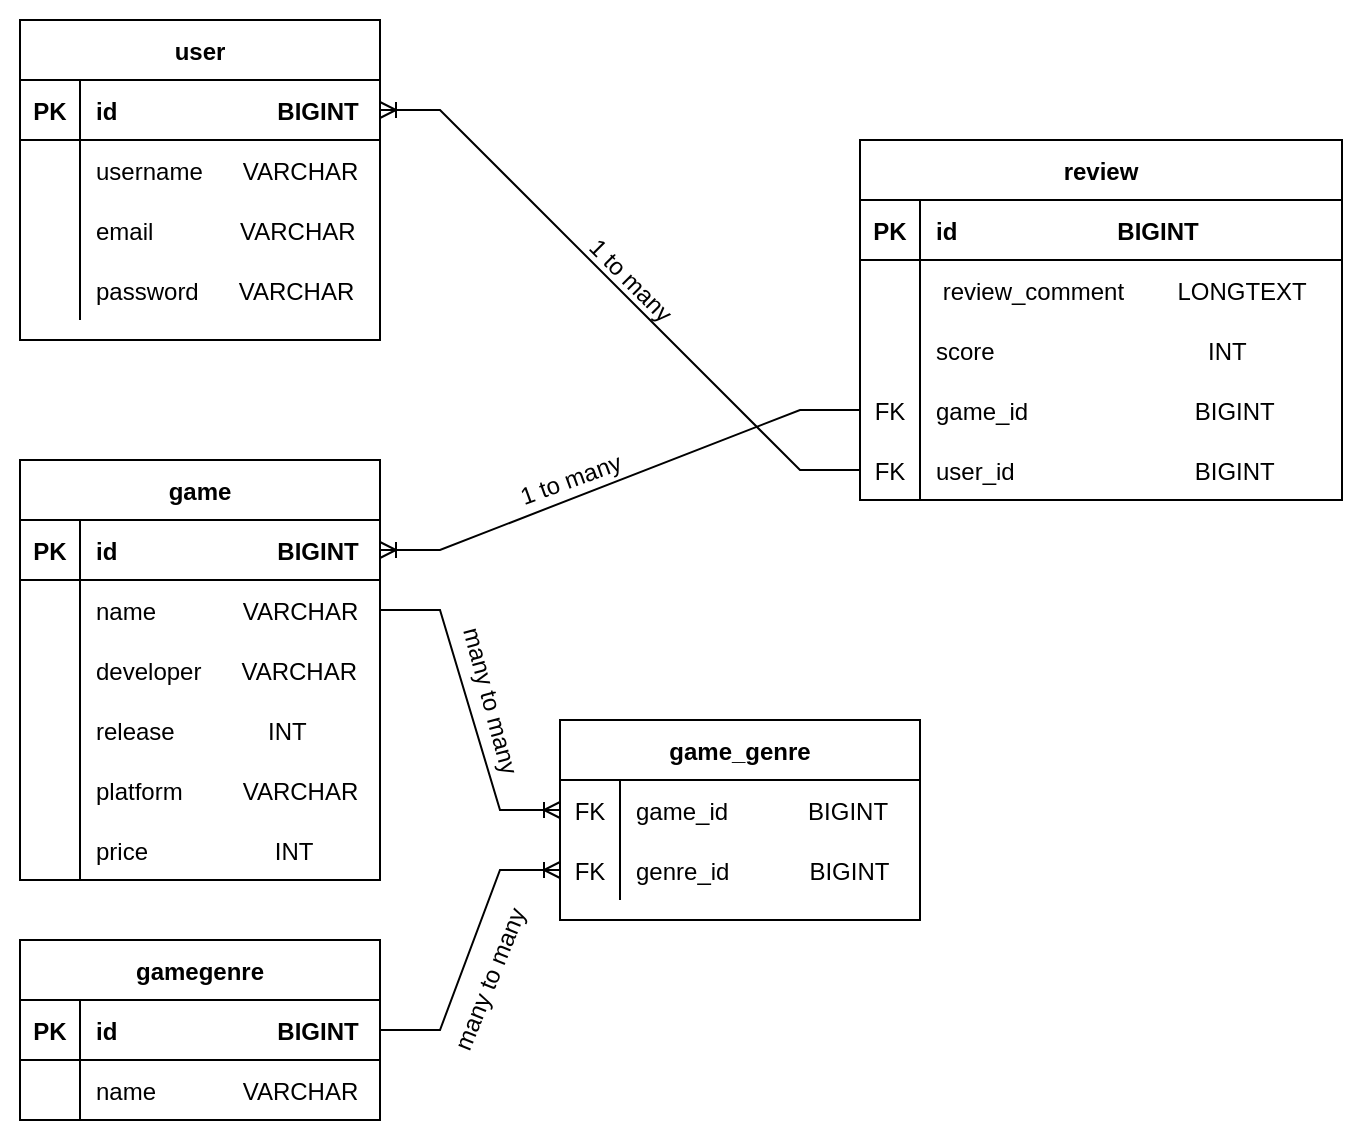 <mxfile version="19.0.0" type="device"><diagram id="A1Zt_iqOdL5j6Fh1JRnp" name="Page-1"><mxGraphModel dx="1185" dy="588" grid="1" gridSize="10" guides="1" tooltips="1" connect="1" arrows="1" fold="1" page="1" pageScale="1" pageWidth="827" pageHeight="1169" math="0" shadow="0"><root><mxCell id="0"/><mxCell id="1" parent="0"/><mxCell id="S14tOCY_d3rEvgsKAk6B-110" value="" style="rounded=0;whiteSpace=wrap;html=1;fontColor=none;strokeColor=none;" vertex="1" parent="1"><mxGeometry x="10" y="50" width="680" height="570" as="geometry"/></mxCell><mxCell id="S14tOCY_d3rEvgsKAk6B-5" value="user" style="shape=table;startSize=30;container=1;collapsible=1;childLayout=tableLayout;fixedRows=1;rowLines=0;fontStyle=1;align=center;resizeLast=1;" vertex="1" parent="1"><mxGeometry x="20" y="60" width="180" height="160" as="geometry"/></mxCell><mxCell id="S14tOCY_d3rEvgsKAk6B-6" value="" style="shape=tableRow;horizontal=0;startSize=0;swimlaneHead=0;swimlaneBody=0;fillColor=none;collapsible=0;dropTarget=0;points=[[0,0.5],[1,0.5]];portConstraint=eastwest;top=0;left=0;right=0;bottom=1;" vertex="1" parent="S14tOCY_d3rEvgsKAk6B-5"><mxGeometry y="30" width="180" height="30" as="geometry"/></mxCell><mxCell id="S14tOCY_d3rEvgsKAk6B-7" value="PK" style="shape=partialRectangle;connectable=0;fillColor=none;top=0;left=0;bottom=0;right=0;fontStyle=1;overflow=hidden;" vertex="1" parent="S14tOCY_d3rEvgsKAk6B-6"><mxGeometry width="30" height="30" as="geometry"><mxRectangle width="30" height="30" as="alternateBounds"/></mxGeometry></mxCell><mxCell id="S14tOCY_d3rEvgsKAk6B-8" value="id                        BIGINT" style="shape=partialRectangle;connectable=0;fillColor=none;top=0;left=0;bottom=0;right=0;align=left;spacingLeft=6;fontStyle=1;overflow=hidden;" vertex="1" parent="S14tOCY_d3rEvgsKAk6B-6"><mxGeometry x="30" width="150" height="30" as="geometry"><mxRectangle width="150" height="30" as="alternateBounds"/></mxGeometry></mxCell><mxCell id="S14tOCY_d3rEvgsKAk6B-9" value="" style="shape=tableRow;horizontal=0;startSize=0;swimlaneHead=0;swimlaneBody=0;fillColor=none;collapsible=0;dropTarget=0;points=[[0,0.5],[1,0.5]];portConstraint=eastwest;top=0;left=0;right=0;bottom=0;" vertex="1" parent="S14tOCY_d3rEvgsKAk6B-5"><mxGeometry y="60" width="180" height="30" as="geometry"/></mxCell><mxCell id="S14tOCY_d3rEvgsKAk6B-10" value="" style="shape=partialRectangle;connectable=0;fillColor=none;top=0;left=0;bottom=0;right=0;editable=1;overflow=hidden;" vertex="1" parent="S14tOCY_d3rEvgsKAk6B-9"><mxGeometry width="30" height="30" as="geometry"><mxRectangle width="30" height="30" as="alternateBounds"/></mxGeometry></mxCell><mxCell id="S14tOCY_d3rEvgsKAk6B-11" value="username      VARCHAR" style="shape=partialRectangle;connectable=0;fillColor=none;top=0;left=0;bottom=0;right=0;align=left;spacingLeft=6;overflow=hidden;" vertex="1" parent="S14tOCY_d3rEvgsKAk6B-9"><mxGeometry x="30" width="150" height="30" as="geometry"><mxRectangle width="150" height="30" as="alternateBounds"/></mxGeometry></mxCell><mxCell id="S14tOCY_d3rEvgsKAk6B-12" value="" style="shape=tableRow;horizontal=0;startSize=0;swimlaneHead=0;swimlaneBody=0;fillColor=none;collapsible=0;dropTarget=0;points=[[0,0.5],[1,0.5]];portConstraint=eastwest;top=0;left=0;right=0;bottom=0;" vertex="1" parent="S14tOCY_d3rEvgsKAk6B-5"><mxGeometry y="90" width="180" height="30" as="geometry"/></mxCell><mxCell id="S14tOCY_d3rEvgsKAk6B-13" value="" style="shape=partialRectangle;connectable=0;fillColor=none;top=0;left=0;bottom=0;right=0;editable=1;overflow=hidden;" vertex="1" parent="S14tOCY_d3rEvgsKAk6B-12"><mxGeometry width="30" height="30" as="geometry"><mxRectangle width="30" height="30" as="alternateBounds"/></mxGeometry></mxCell><mxCell id="S14tOCY_d3rEvgsKAk6B-14" value="email             VARCHAR" style="shape=partialRectangle;connectable=0;fillColor=none;top=0;left=0;bottom=0;right=0;align=left;spacingLeft=6;overflow=hidden;" vertex="1" parent="S14tOCY_d3rEvgsKAk6B-12"><mxGeometry x="30" width="150" height="30" as="geometry"><mxRectangle width="150" height="30" as="alternateBounds"/></mxGeometry></mxCell><mxCell id="S14tOCY_d3rEvgsKAk6B-15" value="" style="shape=tableRow;horizontal=0;startSize=0;swimlaneHead=0;swimlaneBody=0;fillColor=none;collapsible=0;dropTarget=0;points=[[0,0.5],[1,0.5]];portConstraint=eastwest;top=0;left=0;right=0;bottom=0;" vertex="1" parent="S14tOCY_d3rEvgsKAk6B-5"><mxGeometry y="120" width="180" height="30" as="geometry"/></mxCell><mxCell id="S14tOCY_d3rEvgsKAk6B-16" value="" style="shape=partialRectangle;connectable=0;fillColor=none;top=0;left=0;bottom=0;right=0;editable=1;overflow=hidden;" vertex="1" parent="S14tOCY_d3rEvgsKAk6B-15"><mxGeometry width="30" height="30" as="geometry"><mxRectangle width="30" height="30" as="alternateBounds"/></mxGeometry></mxCell><mxCell id="S14tOCY_d3rEvgsKAk6B-17" value="password      VARCHAR" style="shape=partialRectangle;connectable=0;fillColor=none;top=0;left=0;bottom=0;right=0;align=left;spacingLeft=6;overflow=hidden;" vertex="1" parent="S14tOCY_d3rEvgsKAk6B-15"><mxGeometry x="30" width="150" height="30" as="geometry"><mxRectangle width="150" height="30" as="alternateBounds"/></mxGeometry></mxCell><mxCell id="S14tOCY_d3rEvgsKAk6B-18" value="game" style="shape=table;startSize=30;container=1;collapsible=1;childLayout=tableLayout;fixedRows=1;rowLines=0;fontStyle=1;align=center;resizeLast=1;" vertex="1" parent="1"><mxGeometry x="20" y="280" width="180" height="210" as="geometry"/></mxCell><mxCell id="S14tOCY_d3rEvgsKAk6B-19" value="" style="shape=tableRow;horizontal=0;startSize=0;swimlaneHead=0;swimlaneBody=0;fillColor=none;collapsible=0;dropTarget=0;points=[[0,0.5],[1,0.5]];portConstraint=eastwest;top=0;left=0;right=0;bottom=1;" vertex="1" parent="S14tOCY_d3rEvgsKAk6B-18"><mxGeometry y="30" width="180" height="30" as="geometry"/></mxCell><mxCell id="S14tOCY_d3rEvgsKAk6B-20" value="PK" style="shape=partialRectangle;connectable=0;fillColor=none;top=0;left=0;bottom=0;right=0;fontStyle=1;overflow=hidden;" vertex="1" parent="S14tOCY_d3rEvgsKAk6B-19"><mxGeometry width="30" height="30" as="geometry"><mxRectangle width="30" height="30" as="alternateBounds"/></mxGeometry></mxCell><mxCell id="S14tOCY_d3rEvgsKAk6B-21" value="id                        BIGINT" style="shape=partialRectangle;connectable=0;fillColor=none;top=0;left=0;bottom=0;right=0;align=left;spacingLeft=6;fontStyle=1;overflow=hidden;" vertex="1" parent="S14tOCY_d3rEvgsKAk6B-19"><mxGeometry x="30" width="150" height="30" as="geometry"><mxRectangle width="150" height="30" as="alternateBounds"/></mxGeometry></mxCell><mxCell id="S14tOCY_d3rEvgsKAk6B-22" value="" style="shape=tableRow;horizontal=0;startSize=0;swimlaneHead=0;swimlaneBody=0;fillColor=none;collapsible=0;dropTarget=0;points=[[0,0.5],[1,0.5]];portConstraint=eastwest;top=0;left=0;right=0;bottom=0;" vertex="1" parent="S14tOCY_d3rEvgsKAk6B-18"><mxGeometry y="60" width="180" height="30" as="geometry"/></mxCell><mxCell id="S14tOCY_d3rEvgsKAk6B-23" value="" style="shape=partialRectangle;connectable=0;fillColor=none;top=0;left=0;bottom=0;right=0;editable=1;overflow=hidden;" vertex="1" parent="S14tOCY_d3rEvgsKAk6B-22"><mxGeometry width="30" height="30" as="geometry"><mxRectangle width="30" height="30" as="alternateBounds"/></mxGeometry></mxCell><mxCell id="S14tOCY_d3rEvgsKAk6B-24" value="name             VARCHAR" style="shape=partialRectangle;connectable=0;fillColor=none;top=0;left=0;bottom=0;right=0;align=left;spacingLeft=6;overflow=hidden;" vertex="1" parent="S14tOCY_d3rEvgsKAk6B-22"><mxGeometry x="30" width="150" height="30" as="geometry"><mxRectangle width="150" height="30" as="alternateBounds"/></mxGeometry></mxCell><mxCell id="S14tOCY_d3rEvgsKAk6B-25" value="" style="shape=tableRow;horizontal=0;startSize=0;swimlaneHead=0;swimlaneBody=0;fillColor=none;collapsible=0;dropTarget=0;points=[[0,0.5],[1,0.5]];portConstraint=eastwest;top=0;left=0;right=0;bottom=0;" vertex="1" parent="S14tOCY_d3rEvgsKAk6B-18"><mxGeometry y="90" width="180" height="30" as="geometry"/></mxCell><mxCell id="S14tOCY_d3rEvgsKAk6B-26" value="" style="shape=partialRectangle;connectable=0;fillColor=none;top=0;left=0;bottom=0;right=0;editable=1;overflow=hidden;" vertex="1" parent="S14tOCY_d3rEvgsKAk6B-25"><mxGeometry width="30" height="30" as="geometry"><mxRectangle width="30" height="30" as="alternateBounds"/></mxGeometry></mxCell><mxCell id="S14tOCY_d3rEvgsKAk6B-27" value="developer      VARCHAR" style="shape=partialRectangle;connectable=0;fillColor=none;top=0;left=0;bottom=0;right=0;align=left;spacingLeft=6;overflow=hidden;" vertex="1" parent="S14tOCY_d3rEvgsKAk6B-25"><mxGeometry x="30" width="150" height="30" as="geometry"><mxRectangle width="150" height="30" as="alternateBounds"/></mxGeometry></mxCell><mxCell id="S14tOCY_d3rEvgsKAk6B-28" value="" style="shape=tableRow;horizontal=0;startSize=0;swimlaneHead=0;swimlaneBody=0;fillColor=none;collapsible=0;dropTarget=0;points=[[0,0.5],[1,0.5]];portConstraint=eastwest;top=0;left=0;right=0;bottom=0;" vertex="1" parent="S14tOCY_d3rEvgsKAk6B-18"><mxGeometry y="120" width="180" height="30" as="geometry"/></mxCell><mxCell id="S14tOCY_d3rEvgsKAk6B-29" value="" style="shape=partialRectangle;connectable=0;fillColor=none;top=0;left=0;bottom=0;right=0;editable=1;overflow=hidden;" vertex="1" parent="S14tOCY_d3rEvgsKAk6B-28"><mxGeometry width="30" height="30" as="geometry"><mxRectangle width="30" height="30" as="alternateBounds"/></mxGeometry></mxCell><mxCell id="S14tOCY_d3rEvgsKAk6B-30" value="release              INT" style="shape=partialRectangle;connectable=0;fillColor=none;top=0;left=0;bottom=0;right=0;align=left;spacingLeft=6;overflow=hidden;" vertex="1" parent="S14tOCY_d3rEvgsKAk6B-28"><mxGeometry x="30" width="150" height="30" as="geometry"><mxRectangle width="150" height="30" as="alternateBounds"/></mxGeometry></mxCell><mxCell id="S14tOCY_d3rEvgsKAk6B-32" style="shape=tableRow;horizontal=0;startSize=0;swimlaneHead=0;swimlaneBody=0;fillColor=none;collapsible=0;dropTarget=0;points=[[0,0.5],[1,0.5]];portConstraint=eastwest;top=0;left=0;right=0;bottom=0;" vertex="1" parent="S14tOCY_d3rEvgsKAk6B-18"><mxGeometry y="150" width="180" height="30" as="geometry"/></mxCell><mxCell id="S14tOCY_d3rEvgsKAk6B-33" style="shape=partialRectangle;connectable=0;fillColor=none;top=0;left=0;bottom=0;right=0;editable=1;overflow=hidden;" vertex="1" parent="S14tOCY_d3rEvgsKAk6B-32"><mxGeometry width="30" height="30" as="geometry"><mxRectangle width="30" height="30" as="alternateBounds"/></mxGeometry></mxCell><mxCell id="S14tOCY_d3rEvgsKAk6B-34" value="platform         VARCHAR" style="shape=partialRectangle;connectable=0;fillColor=none;top=0;left=0;bottom=0;right=0;align=left;spacingLeft=6;overflow=hidden;" vertex="1" parent="S14tOCY_d3rEvgsKAk6B-32"><mxGeometry x="30" width="150" height="30" as="geometry"><mxRectangle width="150" height="30" as="alternateBounds"/></mxGeometry></mxCell><mxCell id="S14tOCY_d3rEvgsKAk6B-35" style="shape=tableRow;horizontal=0;startSize=0;swimlaneHead=0;swimlaneBody=0;fillColor=none;collapsible=0;dropTarget=0;points=[[0,0.5],[1,0.5]];portConstraint=eastwest;top=0;left=0;right=0;bottom=0;" vertex="1" parent="S14tOCY_d3rEvgsKAk6B-18"><mxGeometry y="180" width="180" height="30" as="geometry"/></mxCell><mxCell id="S14tOCY_d3rEvgsKAk6B-36" style="shape=partialRectangle;connectable=0;fillColor=none;top=0;left=0;bottom=0;right=0;editable=1;overflow=hidden;" vertex="1" parent="S14tOCY_d3rEvgsKAk6B-35"><mxGeometry width="30" height="30" as="geometry"><mxRectangle width="30" height="30" as="alternateBounds"/></mxGeometry></mxCell><mxCell id="S14tOCY_d3rEvgsKAk6B-37" value="price                   INT" style="shape=partialRectangle;connectable=0;fillColor=none;top=0;left=0;bottom=0;right=0;align=left;spacingLeft=6;overflow=hidden;" vertex="1" parent="S14tOCY_d3rEvgsKAk6B-35"><mxGeometry x="30" width="150" height="30" as="geometry"><mxRectangle width="150" height="30" as="alternateBounds"/></mxGeometry></mxCell><mxCell id="S14tOCY_d3rEvgsKAk6B-38" value="gamegenre" style="shape=table;startSize=30;container=1;collapsible=1;childLayout=tableLayout;fixedRows=1;rowLines=0;fontStyle=1;align=center;resizeLast=1;" vertex="1" parent="1"><mxGeometry x="20" y="520" width="180" height="90" as="geometry"/></mxCell><mxCell id="S14tOCY_d3rEvgsKAk6B-39" value="" style="shape=tableRow;horizontal=0;startSize=0;swimlaneHead=0;swimlaneBody=0;fillColor=none;collapsible=0;dropTarget=0;points=[[0,0.5],[1,0.5]];portConstraint=eastwest;top=0;left=0;right=0;bottom=1;" vertex="1" parent="S14tOCY_d3rEvgsKAk6B-38"><mxGeometry y="30" width="180" height="30" as="geometry"/></mxCell><mxCell id="S14tOCY_d3rEvgsKAk6B-40" value="PK" style="shape=partialRectangle;connectable=0;fillColor=none;top=0;left=0;bottom=0;right=0;fontStyle=1;overflow=hidden;" vertex="1" parent="S14tOCY_d3rEvgsKAk6B-39"><mxGeometry width="30" height="30" as="geometry"><mxRectangle width="30" height="30" as="alternateBounds"/></mxGeometry></mxCell><mxCell id="S14tOCY_d3rEvgsKAk6B-41" value="id                        BIGINT" style="shape=partialRectangle;connectable=0;fillColor=none;top=0;left=0;bottom=0;right=0;align=left;spacingLeft=6;fontStyle=1;overflow=hidden;" vertex="1" parent="S14tOCY_d3rEvgsKAk6B-39"><mxGeometry x="30" width="150" height="30" as="geometry"><mxRectangle width="150" height="30" as="alternateBounds"/></mxGeometry></mxCell><mxCell id="S14tOCY_d3rEvgsKAk6B-42" value="" style="shape=tableRow;horizontal=0;startSize=0;swimlaneHead=0;swimlaneBody=0;fillColor=none;collapsible=0;dropTarget=0;points=[[0,0.5],[1,0.5]];portConstraint=eastwest;top=0;left=0;right=0;bottom=0;" vertex="1" parent="S14tOCY_d3rEvgsKAk6B-38"><mxGeometry y="60" width="180" height="30" as="geometry"/></mxCell><mxCell id="S14tOCY_d3rEvgsKAk6B-43" value="" style="shape=partialRectangle;connectable=0;fillColor=none;top=0;left=0;bottom=0;right=0;editable=1;overflow=hidden;" vertex="1" parent="S14tOCY_d3rEvgsKAk6B-42"><mxGeometry width="30" height="30" as="geometry"><mxRectangle width="30" height="30" as="alternateBounds"/></mxGeometry></mxCell><mxCell id="S14tOCY_d3rEvgsKAk6B-44" value="name             VARCHAR" style="shape=partialRectangle;connectable=0;fillColor=none;top=0;left=0;bottom=0;right=0;align=left;spacingLeft=6;overflow=hidden;" vertex="1" parent="S14tOCY_d3rEvgsKAk6B-42"><mxGeometry x="30" width="150" height="30" as="geometry"><mxRectangle width="150" height="30" as="alternateBounds"/></mxGeometry></mxCell><mxCell id="S14tOCY_d3rEvgsKAk6B-57" value="review" style="shape=table;startSize=30;container=1;collapsible=1;childLayout=tableLayout;fixedRows=1;rowLines=0;fontStyle=1;align=center;resizeLast=1;" vertex="1" parent="1"><mxGeometry x="440" y="120" width="241" height="180" as="geometry"/></mxCell><mxCell id="S14tOCY_d3rEvgsKAk6B-58" value="" style="shape=tableRow;horizontal=0;startSize=0;swimlaneHead=0;swimlaneBody=0;fillColor=none;collapsible=0;dropTarget=0;points=[[0,0.5],[1,0.5]];portConstraint=eastwest;top=0;left=0;right=0;bottom=1;" vertex="1" parent="S14tOCY_d3rEvgsKAk6B-57"><mxGeometry y="30" width="241" height="30" as="geometry"/></mxCell><mxCell id="S14tOCY_d3rEvgsKAk6B-59" value="PK" style="shape=partialRectangle;connectable=0;fillColor=none;top=0;left=0;bottom=0;right=0;fontStyle=1;overflow=hidden;" vertex="1" parent="S14tOCY_d3rEvgsKAk6B-58"><mxGeometry width="30" height="30" as="geometry"><mxRectangle width="30" height="30" as="alternateBounds"/></mxGeometry></mxCell><mxCell id="S14tOCY_d3rEvgsKAk6B-60" value="id                        BIGINT" style="shape=partialRectangle;connectable=0;fillColor=none;top=0;left=0;bottom=0;right=0;align=left;spacingLeft=6;fontStyle=1;overflow=hidden;" vertex="1" parent="S14tOCY_d3rEvgsKAk6B-58"><mxGeometry x="30" width="211" height="30" as="geometry"><mxRectangle width="211" height="30" as="alternateBounds"/></mxGeometry></mxCell><mxCell id="S14tOCY_d3rEvgsKAk6B-61" value="" style="shape=tableRow;horizontal=0;startSize=0;swimlaneHead=0;swimlaneBody=0;fillColor=none;collapsible=0;dropTarget=0;points=[[0,0.5],[1,0.5]];portConstraint=eastwest;top=0;left=0;right=0;bottom=0;" vertex="1" parent="S14tOCY_d3rEvgsKAk6B-57"><mxGeometry y="60" width="241" height="30" as="geometry"/></mxCell><mxCell id="S14tOCY_d3rEvgsKAk6B-62" value="" style="shape=partialRectangle;connectable=0;fillColor=none;top=0;left=0;bottom=0;right=0;editable=1;overflow=hidden;" vertex="1" parent="S14tOCY_d3rEvgsKAk6B-61"><mxGeometry width="30" height="30" as="geometry"><mxRectangle width="30" height="30" as="alternateBounds"/></mxGeometry></mxCell><mxCell id="S14tOCY_d3rEvgsKAk6B-63" value=" review_comment        LONGTEXT" style="shape=partialRectangle;connectable=0;fillColor=none;top=0;left=0;bottom=0;right=0;align=left;spacingLeft=6;overflow=hidden;" vertex="1" parent="S14tOCY_d3rEvgsKAk6B-61"><mxGeometry x="30" width="211" height="30" as="geometry"><mxRectangle width="211" height="30" as="alternateBounds"/></mxGeometry></mxCell><mxCell id="S14tOCY_d3rEvgsKAk6B-64" value="" style="shape=tableRow;horizontal=0;startSize=0;swimlaneHead=0;swimlaneBody=0;fillColor=none;collapsible=0;dropTarget=0;points=[[0,0.5],[1,0.5]];portConstraint=eastwest;top=0;left=0;right=0;bottom=0;" vertex="1" parent="S14tOCY_d3rEvgsKAk6B-57"><mxGeometry y="90" width="241" height="30" as="geometry"/></mxCell><mxCell id="S14tOCY_d3rEvgsKAk6B-65" value="" style="shape=partialRectangle;connectable=0;fillColor=none;top=0;left=0;bottom=0;right=0;editable=1;overflow=hidden;" vertex="1" parent="S14tOCY_d3rEvgsKAk6B-64"><mxGeometry width="30" height="30" as="geometry"><mxRectangle width="30" height="30" as="alternateBounds"/></mxGeometry></mxCell><mxCell id="S14tOCY_d3rEvgsKAk6B-66" value="score                                INT" style="shape=partialRectangle;connectable=0;fillColor=none;top=0;left=0;bottom=0;right=0;align=left;spacingLeft=6;overflow=hidden;" vertex="1" parent="S14tOCY_d3rEvgsKAk6B-64"><mxGeometry x="30" width="211" height="30" as="geometry"><mxRectangle width="211" height="30" as="alternateBounds"/></mxGeometry></mxCell><mxCell id="S14tOCY_d3rEvgsKAk6B-70" style="shape=tableRow;horizontal=0;startSize=0;swimlaneHead=0;swimlaneBody=0;fillColor=none;collapsible=0;dropTarget=0;points=[[0,0.5],[1,0.5]];portConstraint=eastwest;top=0;left=0;right=0;bottom=0;" vertex="1" parent="S14tOCY_d3rEvgsKAk6B-57"><mxGeometry y="120" width="241" height="30" as="geometry"/></mxCell><mxCell id="S14tOCY_d3rEvgsKAk6B-71" value="FK" style="shape=partialRectangle;connectable=0;fillColor=none;top=0;left=0;bottom=0;right=0;editable=1;overflow=hidden;" vertex="1" parent="S14tOCY_d3rEvgsKAk6B-70"><mxGeometry width="30" height="30" as="geometry"><mxRectangle width="30" height="30" as="alternateBounds"/></mxGeometry></mxCell><mxCell id="S14tOCY_d3rEvgsKAk6B-72" value="game_id                         BIGINT" style="shape=partialRectangle;connectable=0;fillColor=none;top=0;left=0;bottom=0;right=0;align=left;spacingLeft=6;overflow=hidden;" vertex="1" parent="S14tOCY_d3rEvgsKAk6B-70"><mxGeometry x="30" width="211" height="30" as="geometry"><mxRectangle width="211" height="30" as="alternateBounds"/></mxGeometry></mxCell><mxCell id="S14tOCY_d3rEvgsKAk6B-73" style="shape=tableRow;horizontal=0;startSize=0;swimlaneHead=0;swimlaneBody=0;fillColor=none;collapsible=0;dropTarget=0;points=[[0,0.5],[1,0.5]];portConstraint=eastwest;top=0;left=0;right=0;bottom=0;" vertex="1" parent="S14tOCY_d3rEvgsKAk6B-57"><mxGeometry y="150" width="241" height="30" as="geometry"/></mxCell><mxCell id="S14tOCY_d3rEvgsKAk6B-74" value="FK" style="shape=partialRectangle;connectable=0;fillColor=none;top=0;left=0;bottom=0;right=0;editable=1;overflow=hidden;" vertex="1" parent="S14tOCY_d3rEvgsKAk6B-73"><mxGeometry width="30" height="30" as="geometry"><mxRectangle width="30" height="30" as="alternateBounds"/></mxGeometry></mxCell><mxCell id="S14tOCY_d3rEvgsKAk6B-75" value="user_id                           BIGINT" style="shape=partialRectangle;connectable=0;fillColor=none;top=0;left=0;bottom=0;right=0;align=left;spacingLeft=6;overflow=hidden;" vertex="1" parent="S14tOCY_d3rEvgsKAk6B-73"><mxGeometry x="30" width="211" height="30" as="geometry"><mxRectangle width="211" height="30" as="alternateBounds"/></mxGeometry></mxCell><mxCell id="S14tOCY_d3rEvgsKAk6B-76" value="game_genre" style="shape=table;startSize=30;container=1;collapsible=1;childLayout=tableLayout;fixedRows=1;rowLines=0;fontStyle=1;align=center;resizeLast=1;fontColor=none;" vertex="1" parent="1"><mxGeometry x="290" y="410" width="180" height="100" as="geometry"/></mxCell><mxCell id="S14tOCY_d3rEvgsKAk6B-80" value="" style="shape=tableRow;horizontal=0;startSize=0;swimlaneHead=0;swimlaneBody=0;fillColor=none;collapsible=0;dropTarget=0;points=[[0,0.5],[1,0.5]];portConstraint=eastwest;top=0;left=0;right=0;bottom=0;fontColor=none;" vertex="1" parent="S14tOCY_d3rEvgsKAk6B-76"><mxGeometry y="30" width="180" height="30" as="geometry"/></mxCell><mxCell id="S14tOCY_d3rEvgsKAk6B-81" value="FK" style="shape=partialRectangle;connectable=0;fillColor=none;top=0;left=0;bottom=0;right=0;editable=1;overflow=hidden;fontColor=none;" vertex="1" parent="S14tOCY_d3rEvgsKAk6B-80"><mxGeometry width="30" height="30" as="geometry"><mxRectangle width="30" height="30" as="alternateBounds"/></mxGeometry></mxCell><mxCell id="S14tOCY_d3rEvgsKAk6B-82" value="game_id            BIGINT" style="shape=partialRectangle;connectable=0;fillColor=none;top=0;left=0;bottom=0;right=0;align=left;spacingLeft=6;overflow=hidden;fontColor=none;" vertex="1" parent="S14tOCY_d3rEvgsKAk6B-80"><mxGeometry x="30" width="150" height="30" as="geometry"><mxRectangle width="150" height="30" as="alternateBounds"/></mxGeometry></mxCell><mxCell id="S14tOCY_d3rEvgsKAk6B-83" value="" style="shape=tableRow;horizontal=0;startSize=0;swimlaneHead=0;swimlaneBody=0;fillColor=none;collapsible=0;dropTarget=0;points=[[0,0.5],[1,0.5]];portConstraint=eastwest;top=0;left=0;right=0;bottom=0;fontColor=none;" vertex="1" parent="S14tOCY_d3rEvgsKAk6B-76"><mxGeometry y="60" width="180" height="30" as="geometry"/></mxCell><mxCell id="S14tOCY_d3rEvgsKAk6B-84" value="FK" style="shape=partialRectangle;connectable=0;fillColor=none;top=0;left=0;bottom=0;right=0;editable=1;overflow=hidden;fontColor=none;" vertex="1" parent="S14tOCY_d3rEvgsKAk6B-83"><mxGeometry width="30" height="30" as="geometry"><mxRectangle width="30" height="30" as="alternateBounds"/></mxGeometry></mxCell><mxCell id="S14tOCY_d3rEvgsKAk6B-85" value="genre_id            BIGINT" style="shape=partialRectangle;connectable=0;fillColor=none;top=0;left=0;bottom=0;right=0;align=left;spacingLeft=6;overflow=hidden;fontColor=none;" vertex="1" parent="S14tOCY_d3rEvgsKAk6B-83"><mxGeometry x="30" width="150" height="30" as="geometry"><mxRectangle width="150" height="30" as="alternateBounds"/></mxGeometry></mxCell><mxCell id="S14tOCY_d3rEvgsKAk6B-90" value="" style="edgeStyle=entityRelationEdgeStyle;fontSize=12;html=1;endArrow=ERoneToMany;rounded=0;fontColor=none;exitX=1;exitY=0.5;exitDx=0;exitDy=0;" edge="1" parent="1" source="S14tOCY_d3rEvgsKAk6B-39" target="S14tOCY_d3rEvgsKAk6B-83"><mxGeometry width="100" height="100" relative="1" as="geometry"><mxPoint x="240" y="600" as="sourcePoint"/><mxPoint x="340" y="500" as="targetPoint"/></mxGeometry></mxCell><mxCell id="S14tOCY_d3rEvgsKAk6B-91" value="" style="edgeStyle=entityRelationEdgeStyle;fontSize=12;html=1;endArrow=ERoneToMany;rounded=0;fontColor=none;exitX=1;exitY=0.5;exitDx=0;exitDy=0;entryX=0;entryY=0.5;entryDx=0;entryDy=0;" edge="1" parent="1" source="S14tOCY_d3rEvgsKAk6B-22" target="S14tOCY_d3rEvgsKAk6B-80"><mxGeometry width="100" height="100" relative="1" as="geometry"><mxPoint x="240" y="340" as="sourcePoint"/><mxPoint x="340" y="240" as="targetPoint"/></mxGeometry></mxCell><mxCell id="S14tOCY_d3rEvgsKAk6B-107" value="" style="edgeStyle=entityRelationEdgeStyle;fontSize=12;html=1;endArrow=ERoneToMany;rounded=0;fontColor=none;entryX=1;entryY=0.5;entryDx=0;entryDy=0;exitX=0;exitY=0.5;exitDx=0;exitDy=0;" edge="1" parent="1" source="S14tOCY_d3rEvgsKAk6B-73" target="S14tOCY_d3rEvgsKAk6B-6"><mxGeometry width="100" height="100" relative="1" as="geometry"><mxPoint x="270" y="310" as="sourcePoint"/><mxPoint x="370" y="210" as="targetPoint"/></mxGeometry></mxCell><mxCell id="S14tOCY_d3rEvgsKAk6B-108" value="" style="edgeStyle=entityRelationEdgeStyle;fontSize=12;html=1;endArrow=ERoneToMany;rounded=0;fontColor=none;entryX=1;entryY=0.5;entryDx=0;entryDy=0;" edge="1" parent="1" source="S14tOCY_d3rEvgsKAk6B-70" target="S14tOCY_d3rEvgsKAk6B-19"><mxGeometry width="100" height="100" relative="1" as="geometry"><mxPoint x="260" y="330" as="sourcePoint"/><mxPoint x="360" y="230" as="targetPoint"/></mxGeometry></mxCell><mxCell id="S14tOCY_d3rEvgsKAk6B-111" value="1 to many" style="text;html=1;align=center;verticalAlign=middle;resizable=0;points=[];autosize=1;strokeColor=none;fillColor=none;fontColor=none;rotation=45;" vertex="1" parent="1"><mxGeometry x="290" y="180" width="70" height="20" as="geometry"/></mxCell><mxCell id="S14tOCY_d3rEvgsKAk6B-112" value="1 to many" style="text;html=1;align=center;verticalAlign=middle;resizable=0;points=[];autosize=1;strokeColor=none;fillColor=none;fontColor=none;rotation=-20;" vertex="1" parent="1"><mxGeometry x="260" y="280" width="70" height="20" as="geometry"/></mxCell><mxCell id="S14tOCY_d3rEvgsKAk6B-113" value="many to many" style="text;html=1;align=center;verticalAlign=middle;resizable=0;points=[];autosize=1;strokeColor=none;fillColor=none;fontColor=none;rotation=75;" vertex="1" parent="1"><mxGeometry x="210" y="390" width="90" height="20" as="geometry"/></mxCell><mxCell id="S14tOCY_d3rEvgsKAk6B-114" value="many to many" style="text;html=1;align=center;verticalAlign=middle;resizable=0;points=[];autosize=1;strokeColor=none;fillColor=none;fontColor=none;rotation=-68;" vertex="1" parent="1"><mxGeometry x="210" y="530" width="90" height="20" as="geometry"/></mxCell></root></mxGraphModel></diagram></mxfile>